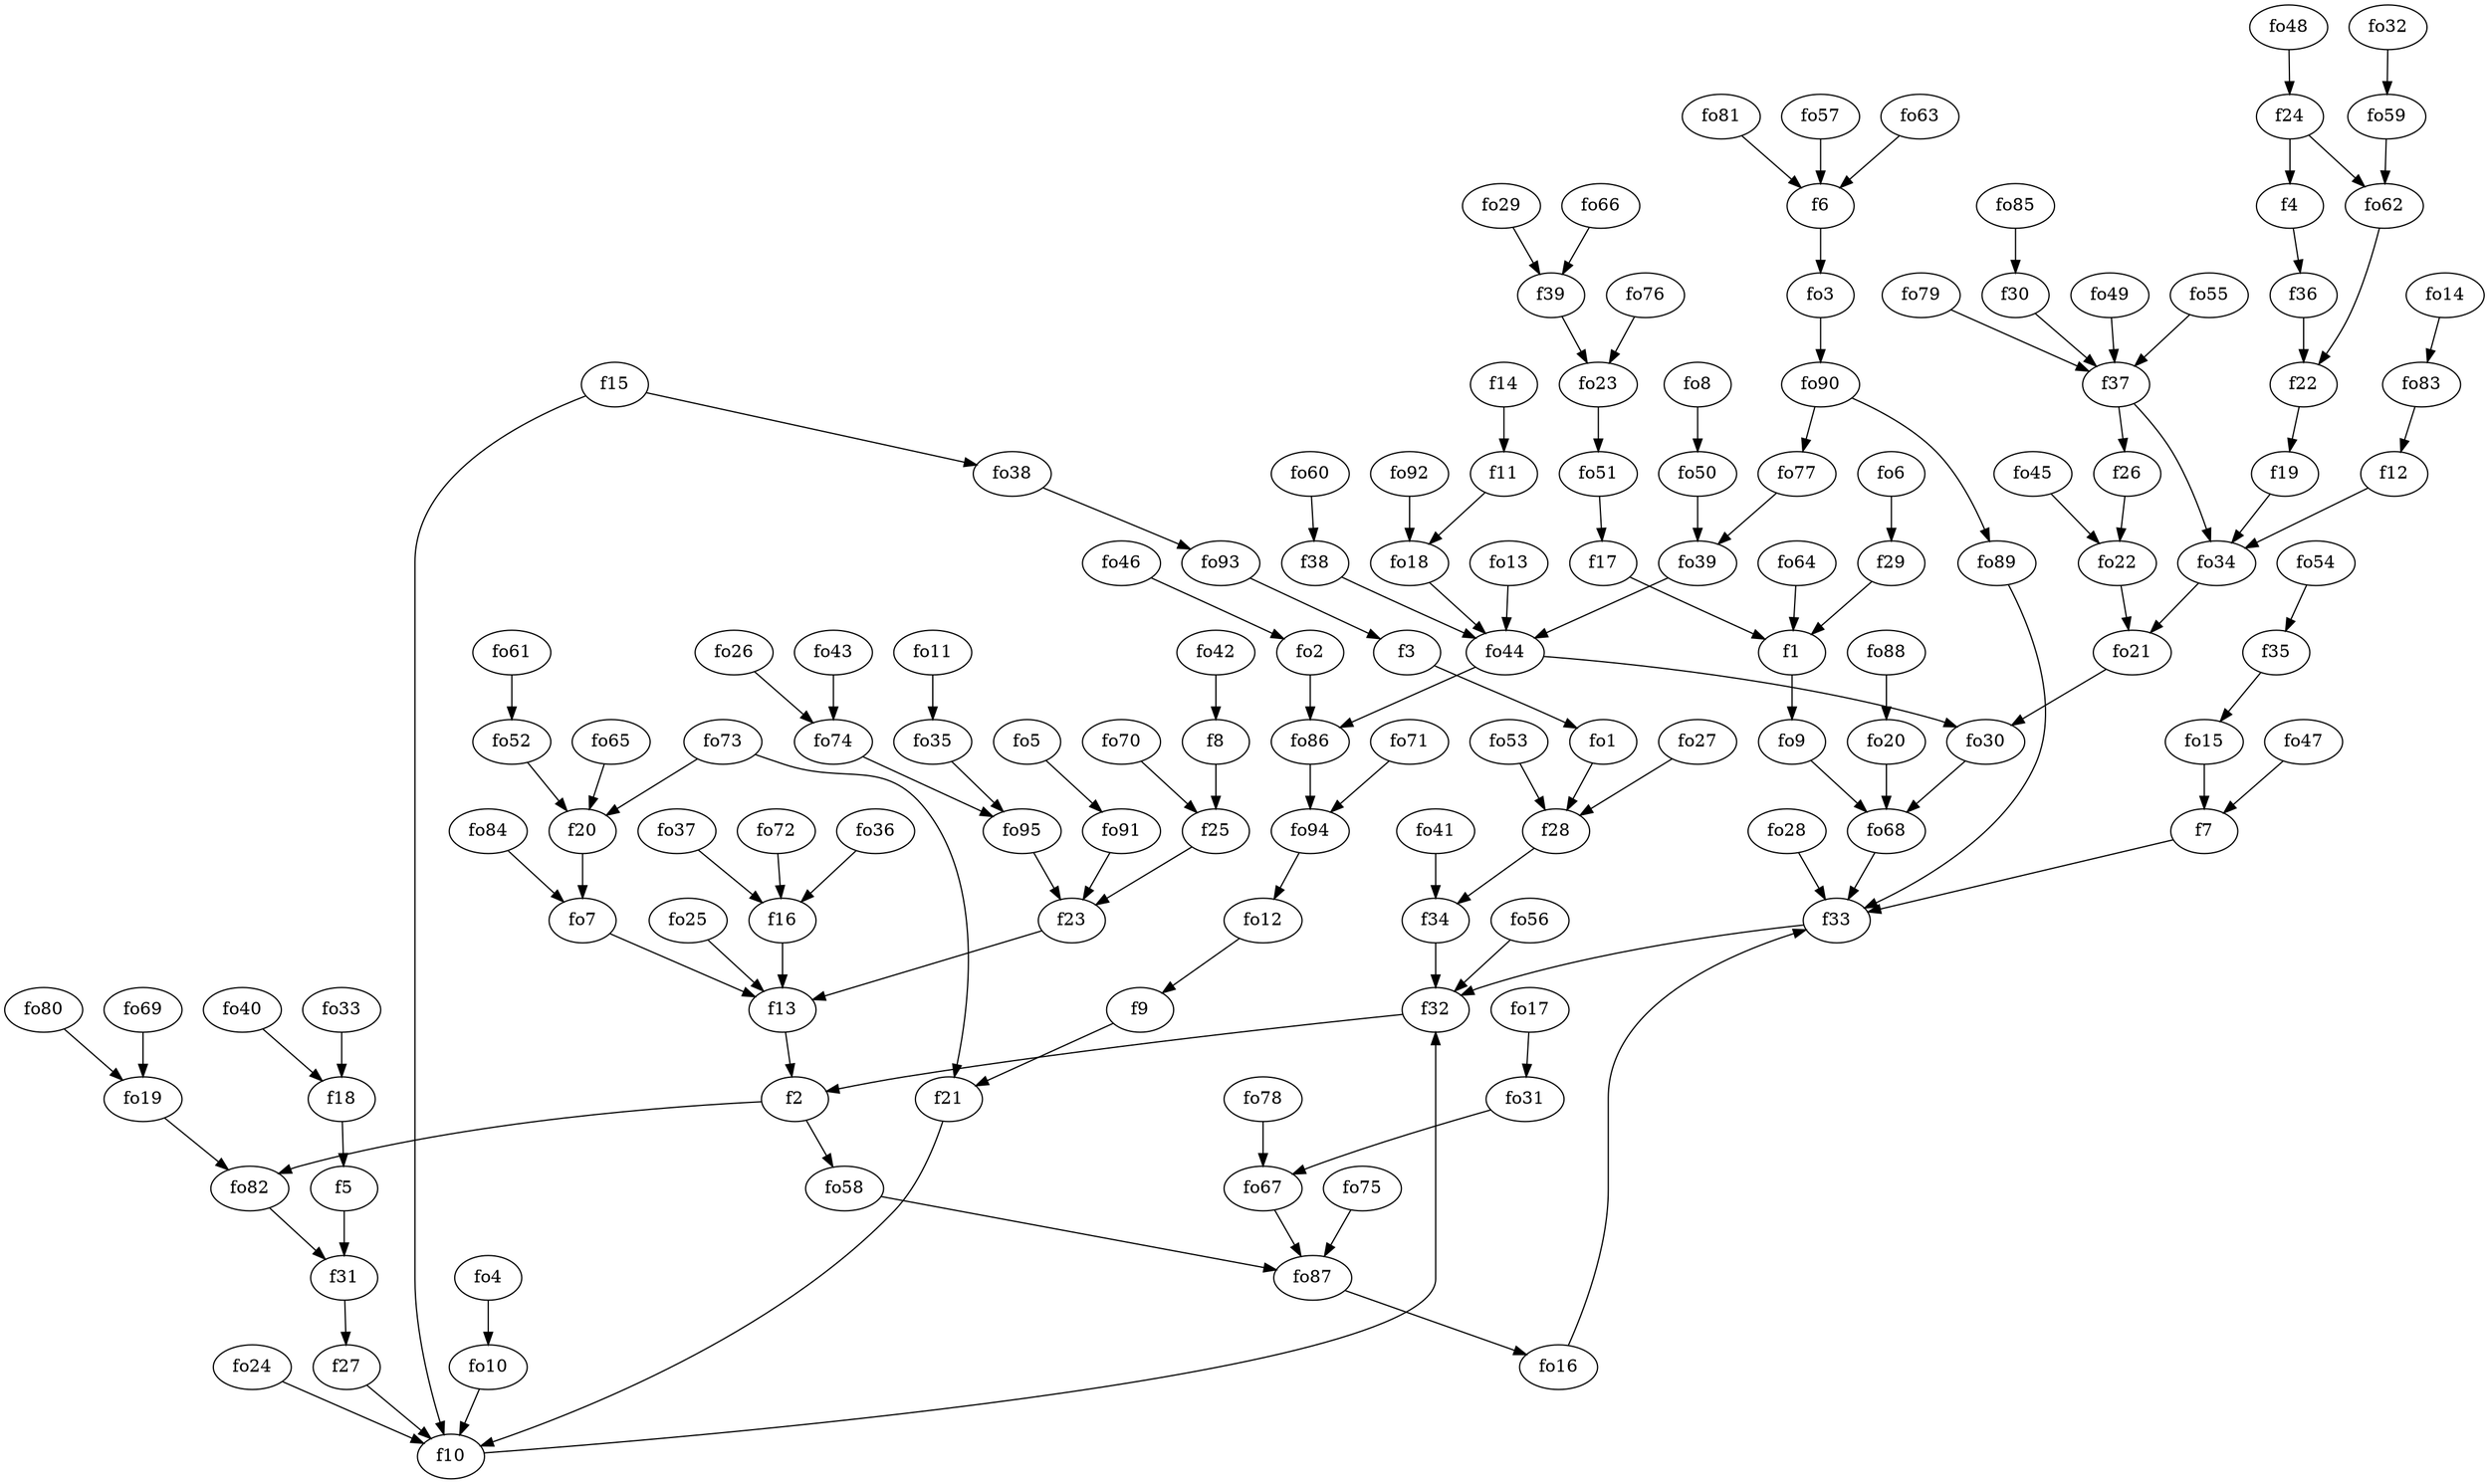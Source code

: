 strict digraph  {
f1;
f2;
f3;
f4;
f5;
f6;
f7;
f8;
f9;
f10;
f11;
f12;
f13;
f14;
f15;
f16;
f17;
f18;
f19;
f20;
f21;
f22;
f23;
f24;
f25;
f26;
f27;
f28;
f29;
f30;
f31;
f32;
f33;
f34;
f35;
f36;
f37;
f38;
f39;
fo1;
fo2;
fo3;
fo4;
fo5;
fo6;
fo7;
fo8;
fo9;
fo10;
fo11;
fo12;
fo13;
fo14;
fo15;
fo16;
fo17;
fo18;
fo19;
fo20;
fo21;
fo22;
fo23;
fo24;
fo25;
fo26;
fo27;
fo28;
fo29;
fo30;
fo31;
fo32;
fo33;
fo34;
fo35;
fo36;
fo37;
fo38;
fo39;
fo40;
fo41;
fo42;
fo43;
fo44;
fo45;
fo46;
fo47;
fo48;
fo49;
fo50;
fo51;
fo52;
fo53;
fo54;
fo55;
fo56;
fo57;
fo58;
fo59;
fo60;
fo61;
fo62;
fo63;
fo64;
fo65;
fo66;
fo67;
fo68;
fo69;
fo70;
fo71;
fo72;
fo73;
fo74;
fo75;
fo76;
fo77;
fo78;
fo79;
fo80;
fo81;
fo82;
fo83;
fo84;
fo85;
fo86;
fo87;
fo88;
fo89;
fo90;
fo91;
fo92;
fo93;
fo94;
fo95;
f1 -> fo9  [weight=2];
f2 -> fo82  [weight=2];
f2 -> fo58  [weight=2];
f3 -> fo1  [weight=2];
f4 -> f36  [weight=2];
f5 -> f31  [weight=2];
f6 -> fo3  [weight=2];
f7 -> f33  [weight=2];
f8 -> f25  [weight=2];
f9 -> f21  [weight=2];
f10 -> f32  [weight=2];
f11 -> fo18  [weight=2];
f12 -> fo34  [weight=2];
f13 -> f2  [weight=2];
f14 -> f11  [weight=2];
f15 -> f10  [weight=2];
f15 -> fo38  [weight=2];
f16 -> f13  [weight=2];
f17 -> f1  [weight=2];
f18 -> f5  [weight=2];
f19 -> fo34  [weight=2];
f20 -> fo7  [weight=2];
f21 -> f10  [weight=2];
f22 -> f19  [weight=2];
f23 -> f13  [weight=2];
f24 -> f4  [weight=2];
f24 -> fo62  [weight=2];
f25 -> f23  [weight=2];
f26 -> fo22  [weight=2];
f27 -> f10  [weight=2];
f28 -> f34  [weight=2];
f29 -> f1  [weight=2];
f30 -> f37  [weight=2];
f31 -> f27  [weight=2];
f32 -> f2  [weight=2];
f33 -> f32  [weight=2];
f34 -> f32  [weight=2];
f35 -> fo15  [weight=2];
f36 -> f22  [weight=2];
f37 -> fo34  [weight=2];
f37 -> f26  [weight=2];
f38 -> fo44  [weight=2];
f39 -> fo23  [weight=2];
fo1 -> f28  [weight=2];
fo2 -> fo86  [weight=2];
fo3 -> fo90  [weight=2];
fo4 -> fo10  [weight=2];
fo5 -> fo91  [weight=2];
fo6 -> f29  [weight=2];
fo7 -> f13  [weight=2];
fo8 -> fo50  [weight=2];
fo9 -> fo68  [weight=2];
fo10 -> f10  [weight=2];
fo11 -> fo35  [weight=2];
fo12 -> f9  [weight=2];
fo13 -> fo44  [weight=2];
fo14 -> fo83  [weight=2];
fo15 -> f7  [weight=2];
fo16 -> f33  [weight=2];
fo17 -> fo31  [weight=2];
fo18 -> fo44  [weight=2];
fo19 -> fo82  [weight=2];
fo20 -> fo68  [weight=2];
fo21 -> fo30  [weight=2];
fo22 -> fo21  [weight=2];
fo23 -> fo51  [weight=2];
fo24 -> f10  [weight=2];
fo25 -> f13  [weight=2];
fo26 -> fo74  [weight=2];
fo27 -> f28  [weight=2];
fo28 -> f33  [weight=2];
fo29 -> f39  [weight=2];
fo30 -> fo68  [weight=2];
fo31 -> fo67  [weight=2];
fo32 -> fo59  [weight=2];
fo33 -> f18  [weight=2];
fo34 -> fo21  [weight=2];
fo35 -> fo95  [weight=2];
fo36 -> f16  [weight=2];
fo37 -> f16  [weight=2];
fo38 -> fo93  [weight=2];
fo39 -> fo44  [weight=2];
fo40 -> f18  [weight=2];
fo41 -> f34  [weight=2];
fo42 -> f8  [weight=2];
fo43 -> fo74  [weight=2];
fo44 -> fo30  [weight=2];
fo44 -> fo86  [weight=2];
fo45 -> fo22  [weight=2];
fo46 -> fo2  [weight=2];
fo47 -> f7  [weight=2];
fo48 -> f24  [weight=2];
fo49 -> f37  [weight=2];
fo50 -> fo39  [weight=2];
fo51 -> f17  [weight=2];
fo52 -> f20  [weight=2];
fo53 -> f28  [weight=2];
fo54 -> f35  [weight=2];
fo55 -> f37  [weight=2];
fo56 -> f32  [weight=2];
fo57 -> f6  [weight=2];
fo58 -> fo87  [weight=2];
fo59 -> fo62  [weight=2];
fo60 -> f38  [weight=2];
fo61 -> fo52  [weight=2];
fo62 -> f22  [weight=2];
fo63 -> f6  [weight=2];
fo64 -> f1  [weight=2];
fo65 -> f20  [weight=2];
fo66 -> f39  [weight=2];
fo67 -> fo87  [weight=2];
fo68 -> f33  [weight=2];
fo69 -> fo19  [weight=2];
fo70 -> f25  [weight=2];
fo71 -> fo94  [weight=2];
fo72 -> f16  [weight=2];
fo73 -> f21  [weight=2];
fo73 -> f20  [weight=2];
fo74 -> fo95  [weight=2];
fo75 -> fo87  [weight=2];
fo76 -> fo23  [weight=2];
fo77 -> fo39  [weight=2];
fo78 -> fo67  [weight=2];
fo79 -> f37  [weight=2];
fo80 -> fo19  [weight=2];
fo81 -> f6  [weight=2];
fo82 -> f31  [weight=2];
fo83 -> f12  [weight=2];
fo84 -> fo7  [weight=2];
fo85 -> f30  [weight=2];
fo86 -> fo94  [weight=2];
fo87 -> fo16  [weight=2];
fo88 -> fo20  [weight=2];
fo89 -> f33  [weight=2];
fo90 -> fo89  [weight=2];
fo90 -> fo77  [weight=2];
fo91 -> f23  [weight=2];
fo92 -> fo18  [weight=2];
fo93 -> f3  [weight=2];
fo94 -> fo12  [weight=2];
fo95 -> f23  [weight=2];
}
